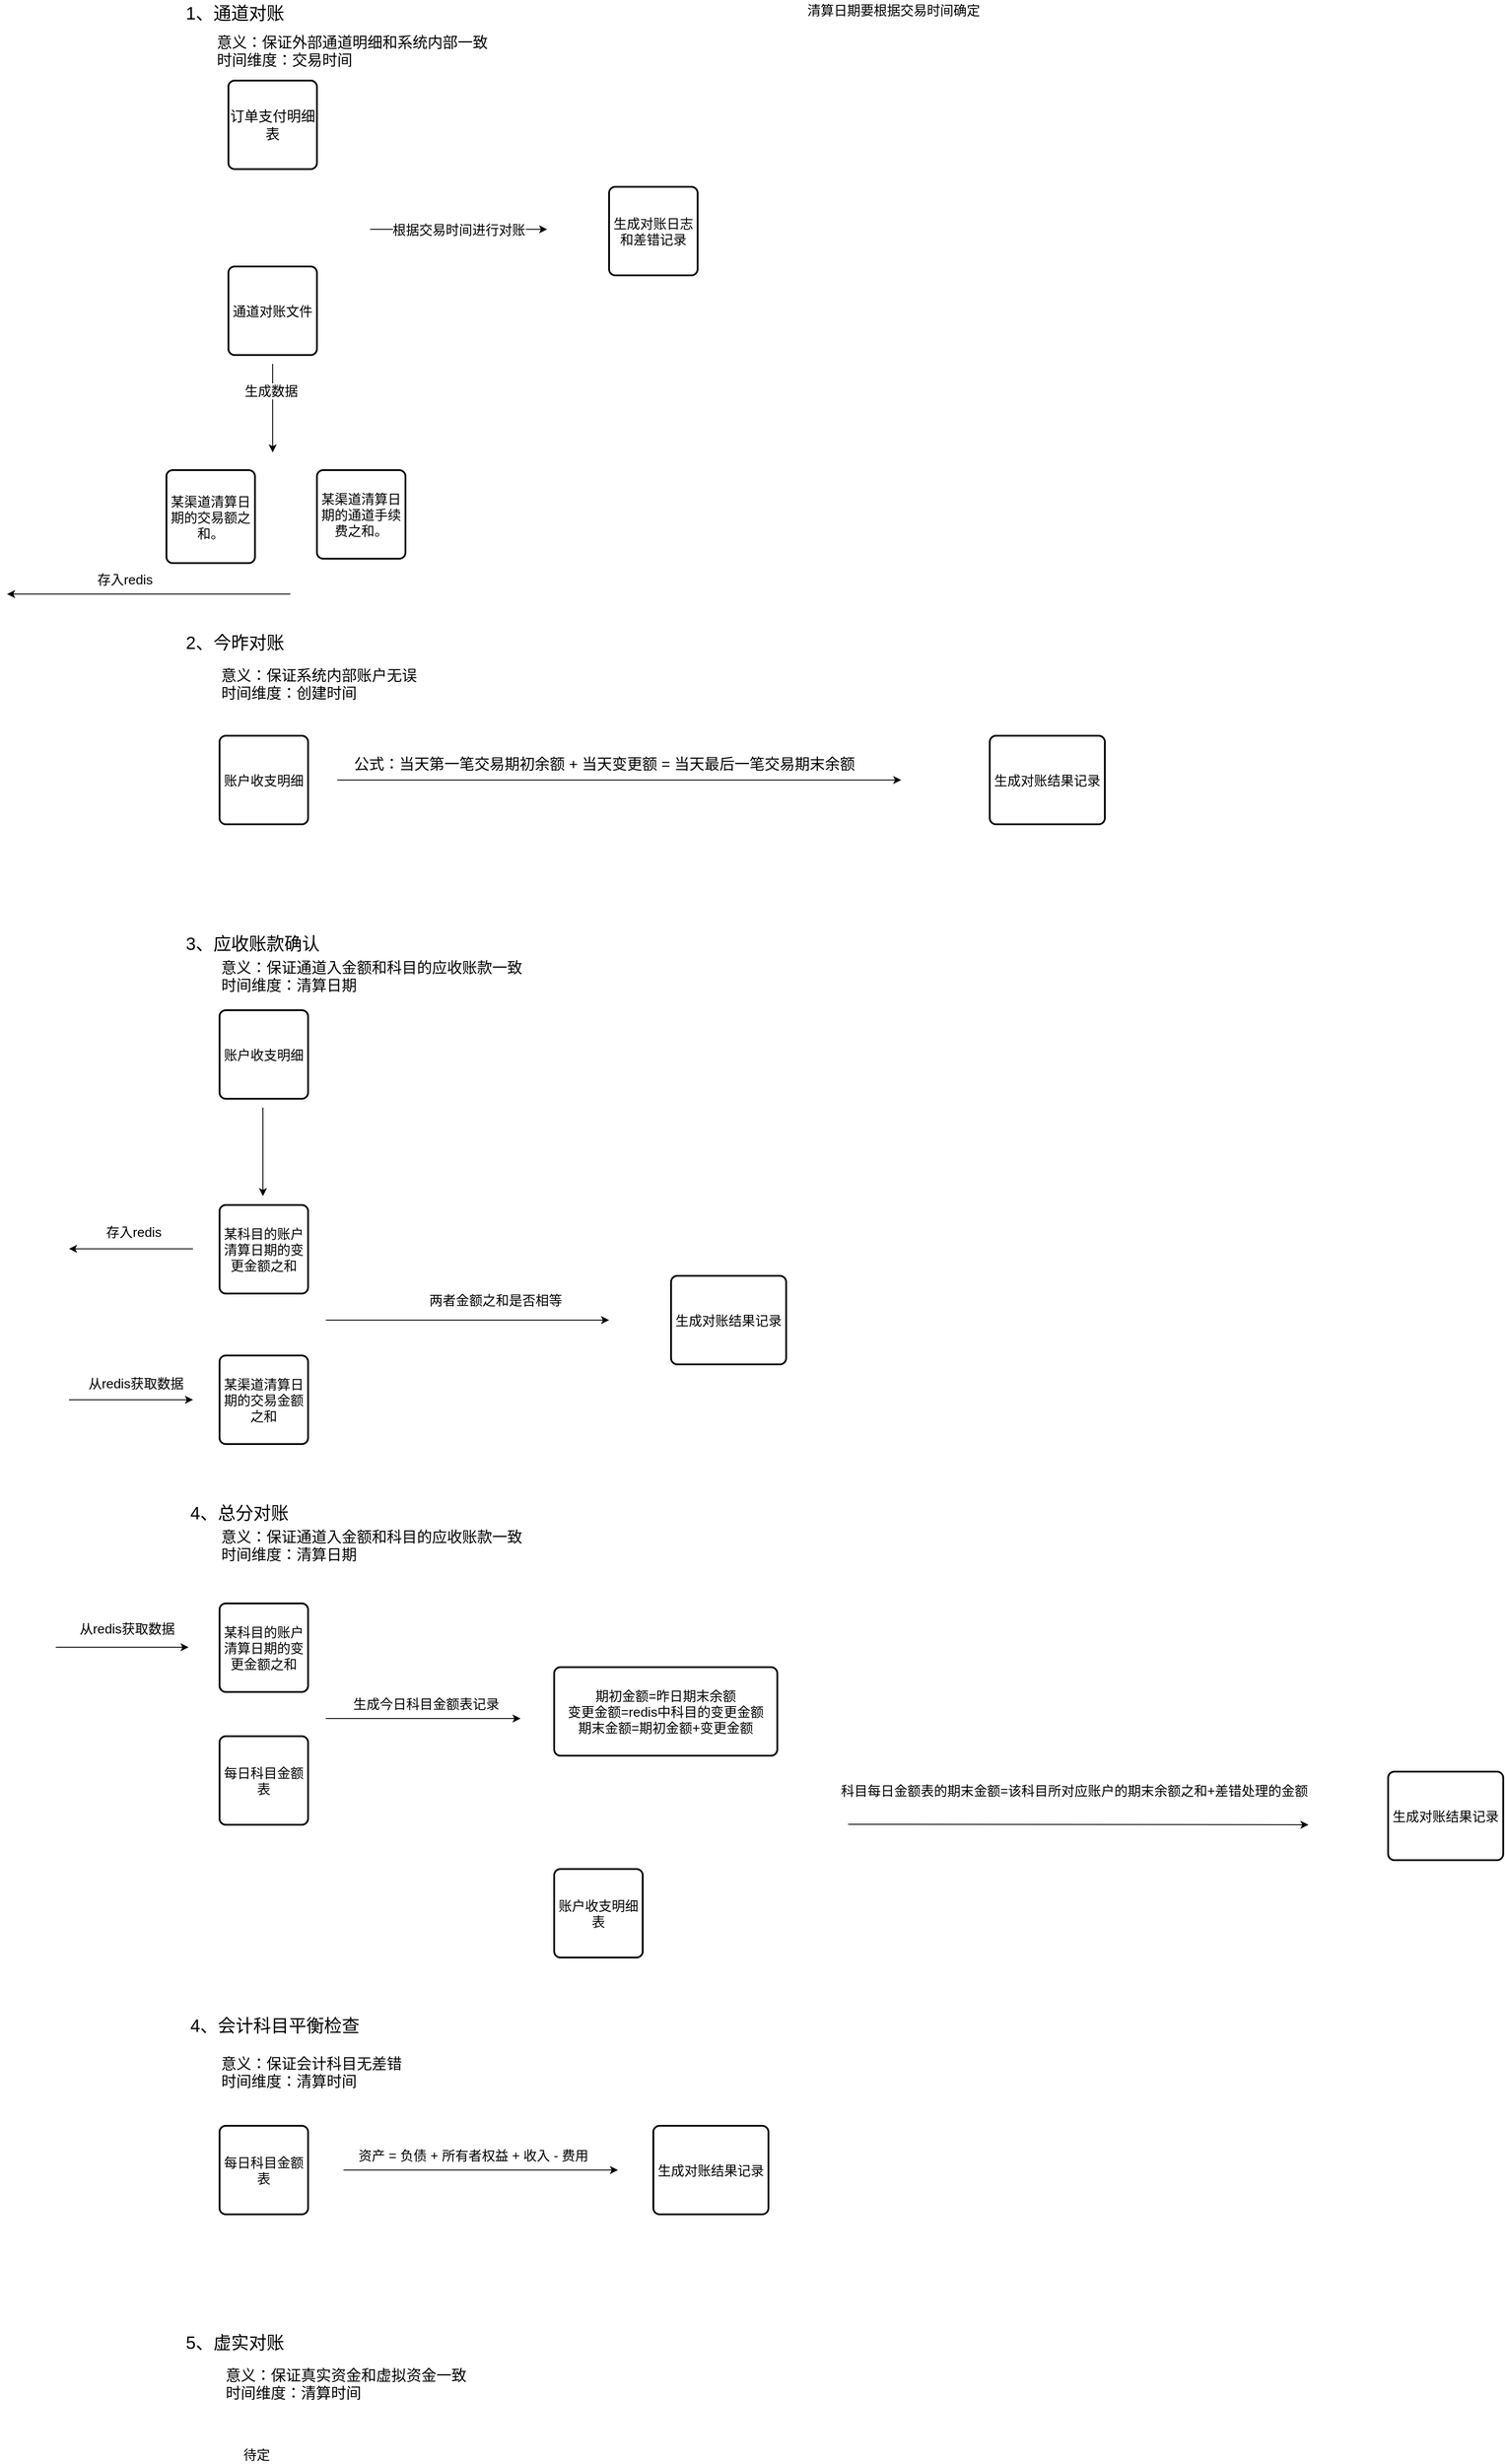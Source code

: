<mxfile version="10.7.5" type="github"><diagram id="wZD_bOFAfqX5JSDC2L7P" name="Page-1"><mxGraphModel dx="2225" dy="773" grid="1" gridSize="10" guides="1" tooltips="1" connect="1" arrows="1" fold="1" page="1" pageScale="1" pageWidth="827" pageHeight="1169" math="0" shadow="0"><root><mxCell id="0"/><mxCell id="1" parent="0"/><mxCell id="1sweT-kteU-uvVJBoDqI-1" value="订单支付明细表" style="rounded=1;whiteSpace=wrap;html=1;absoluteArcSize=1;arcSize=14;strokeWidth=2;fontSize=16;" parent="1" vertex="1"><mxGeometry x="90" y="120" width="100" height="100" as="geometry"/></mxCell><mxCell id="1sweT-kteU-uvVJBoDqI-6" value="生成对账日志和差错记录" style="rounded=1;whiteSpace=wrap;html=1;absoluteArcSize=1;arcSize=14;strokeWidth=2;fontSize=15;" parent="1" vertex="1"><mxGeometry x="520" y="240" width="100" height="100" as="geometry"/></mxCell><mxCell id="1sweT-kteU-uvVJBoDqI-2" value="1、通道对账&lt;br style=&quot;font-size: 20px;&quot;&gt;" style="text;html=1;resizable=0;points=[];autosize=1;align=left;verticalAlign=top;spacingTop=-4;fontSize=20;" parent="1" vertex="1"><mxGeometry x="40" y="29" width="80" height="20" as="geometry"/></mxCell><mxCell id="1sweT-kteU-uvVJBoDqI-5" value="通道对账文件" style="rounded=1;whiteSpace=wrap;html=1;absoluteArcSize=1;arcSize=14;strokeWidth=2;fontSize=15;" parent="1" vertex="1"><mxGeometry x="90" y="330" width="100" height="100" as="geometry"/></mxCell><mxCell id="1sweT-kteU-uvVJBoDqI-8" value="根据交易时间进行对账" style="endArrow=classic;html=1;fontSize=15;" parent="1" edge="1"><mxGeometry width="50" height="50" relative="1" as="geometry"><mxPoint x="250" y="288" as="sourcePoint"/><mxPoint x="450" y="288" as="targetPoint"/></mxGeometry></mxCell><mxCell id="1sweT-kteU-uvVJBoDqI-9" value="" style="endArrow=classic;html=1;fontSize=12;" parent="1" edge="1"><mxGeometry width="50" height="50" relative="1" as="geometry"><mxPoint x="160" y="700" as="sourcePoint"/><mxPoint x="-160" y="700" as="targetPoint"/></mxGeometry></mxCell><mxCell id="1sweT-kteU-uvVJBoDqI-10" value="某渠道清算日期的交易额之和。&lt;br style=&quot;font-size: 15px&quot;&gt;" style="rounded=1;whiteSpace=wrap;html=1;absoluteArcSize=1;arcSize=14;strokeWidth=2;fontSize=15;" parent="1" vertex="1"><mxGeometry x="20" y="560" width="100" height="105" as="geometry"/></mxCell><mxCell id="1sweT-kteU-uvVJBoDqI-13" value="2、今昨对账&lt;br style=&quot;font-size: 20px&quot;&gt;" style="text;html=1;resizable=0;points=[];autosize=1;align=left;verticalAlign=top;spacingTop=-4;fontSize=20;" parent="1" vertex="1"><mxGeometry x="40" y="740" width="130" height="30" as="geometry"/></mxCell><mxCell id="1sweT-kteU-uvVJBoDqI-18" value="意义：保证外部通道明细和系统内部一致&lt;br&gt;时间维度：交易时间&lt;br&gt;" style="text;html=1;resizable=0;points=[];autosize=1;align=left;verticalAlign=top;spacingTop=-4;fontSize=17;" parent="1" vertex="1"><mxGeometry x="75" y="64.5" width="320" height="40" as="geometry"/></mxCell><mxCell id="1sweT-kteU-uvVJBoDqI-19" value="意义：保证系统内部账户无误&lt;br&gt;时间维度：创建时间&lt;br&gt;" style="text;html=1;resizable=0;points=[];autosize=1;align=left;verticalAlign=top;spacingTop=-4;fontSize=17;" parent="1" vertex="1"><mxGeometry x="80" y="780" width="240" height="40" as="geometry"/></mxCell><mxCell id="1sweT-kteU-uvVJBoDqI-20" value="账户收支明细" style="rounded=1;whiteSpace=wrap;html=1;absoluteArcSize=1;arcSize=14;strokeWidth=2;fontSize=15;" parent="1" vertex="1"><mxGeometry x="80" y="860" width="100" height="100" as="geometry"/></mxCell><mxCell id="1sweT-kteU-uvVJBoDqI-21" value="" style="endArrow=classic;html=1;fontSize=12;" parent="1" edge="1"><mxGeometry width="50" height="50" relative="1" as="geometry"><mxPoint x="213" y="910" as="sourcePoint"/><mxPoint x="850" y="910" as="targetPoint"/></mxGeometry></mxCell><mxCell id="1sweT-kteU-uvVJBoDqI-23" value="公式：当天第一笔交易期初余额 + 当天变更额 = 当天最后一笔交易期末余额&lt;br&gt;" style="text;html=1;resizable=0;points=[];autosize=1;align=left;verticalAlign=top;spacingTop=-4;fontSize=17;" parent="1" vertex="1"><mxGeometry x="230" y="880" width="580" height="20" as="geometry"/></mxCell><mxCell id="1sweT-kteU-uvVJBoDqI-24" value="生成对账结果记录" style="rounded=1;whiteSpace=wrap;html=1;absoluteArcSize=1;arcSize=14;strokeWidth=2;fontSize=15;" parent="1" vertex="1"><mxGeometry x="950" y="860" width="130" height="100" as="geometry"/></mxCell><mxCell id="1sweT-kteU-uvVJBoDqI-25" value="某渠道清算日期的通道手续费之和。" style="rounded=1;whiteSpace=wrap;html=1;absoluteArcSize=1;arcSize=14;strokeWidth=2;fontSize=15;" parent="1" vertex="1"><mxGeometry x="190" y="560" width="100" height="100" as="geometry"/></mxCell><mxCell id="1sweT-kteU-uvVJBoDqI-26" value="3、应收账款确认&lt;br style=&quot;font-size: 20px&quot;&gt;" style="text;html=1;resizable=0;points=[];autosize=1;align=left;verticalAlign=top;spacingTop=-4;fontSize=20;" parent="1" vertex="1"><mxGeometry x="40" y="1080" width="170" height="30" as="geometry"/></mxCell><mxCell id="1sweT-kteU-uvVJBoDqI-27" value="意义：&lt;span&gt;保证通道入金额和科目的应收账款一致&lt;br&gt;时间维度：清算日期&lt;br&gt;&lt;/span&gt;" style="text;html=1;resizable=0;points=[];autosize=1;align=left;verticalAlign=top;spacingTop=-4;fontSize=17;" parent="1" vertex="1"><mxGeometry x="80" y="1110" width="360" height="40" as="geometry"/></mxCell><mxCell id="1sweT-kteU-uvVJBoDqI-28" value="账户收支明细" style="rounded=1;whiteSpace=wrap;html=1;absoluteArcSize=1;arcSize=14;strokeWidth=2;fontSize=15;" parent="1" vertex="1"><mxGeometry x="80" y="1170" width="100" height="100" as="geometry"/></mxCell><mxCell id="1sweT-kteU-uvVJBoDqI-29" value="某渠道清算日期的交易金额之和" style="rounded=1;whiteSpace=wrap;html=1;absoluteArcSize=1;arcSize=14;strokeWidth=2;fontSize=15;" parent="1" vertex="1"><mxGeometry x="80" y="1560" width="100" height="100" as="geometry"/></mxCell><mxCell id="1sweT-kteU-uvVJBoDqI-32" value="" style="endArrow=classic;html=1;fontSize=15;" parent="1" edge="1"><mxGeometry width="50" height="50" relative="1" as="geometry"><mxPoint x="129" y="1280" as="sourcePoint"/><mxPoint x="129" y="1380" as="targetPoint"/></mxGeometry></mxCell><mxCell id="1sweT-kteU-uvVJBoDqI-33" value="" style="endArrow=classic;html=1;fontSize=15;" parent="1" edge="1"><mxGeometry width="50" height="50" relative="1" as="geometry"><mxPoint x="140" y="440" as="sourcePoint"/><mxPoint x="140" y="540" as="targetPoint"/></mxGeometry></mxCell><mxCell id="1sweT-kteU-uvVJBoDqI-34" value="生成数据" style="text;html=1;resizable=0;points=[];align=center;verticalAlign=middle;labelBackgroundColor=#ffffff;fontSize=15;" parent="1sweT-kteU-uvVJBoDqI-33" vertex="1" connectable="0"><mxGeometry x="-0.4" y="-2" relative="1" as="geometry"><mxPoint as="offset"/></mxGeometry></mxCell><mxCell id="1sweT-kteU-uvVJBoDqI-36" value="存入redis" style="text;html=1;resizable=0;points=[];autosize=1;align=left;verticalAlign=top;spacingTop=-4;fontSize=15;" parent="1" vertex="1"><mxGeometry x="-60" y="672" width="80" height="20" as="geometry"/></mxCell><mxCell id="1sweT-kteU-uvVJBoDqI-37" value="某科目的账户清算日期的变更金额之和" style="rounded=1;whiteSpace=wrap;html=1;absoluteArcSize=1;arcSize=14;strokeWidth=2;fontSize=15;" parent="1" vertex="1"><mxGeometry x="80" y="1390" width="100" height="100" as="geometry"/></mxCell><mxCell id="1sweT-kteU-uvVJBoDqI-38" value="" style="endArrow=classic;html=1;fontSize=15;" parent="1" edge="1"><mxGeometry width="50" height="50" relative="1" as="geometry"><mxPoint x="50" y="1439.5" as="sourcePoint"/><mxPoint x="-90" y="1439.5" as="targetPoint"/></mxGeometry></mxCell><mxCell id="1sweT-kteU-uvVJBoDqI-40" value="存入redis" style="text;html=1;resizable=0;points=[];autosize=1;align=left;verticalAlign=top;spacingTop=-4;fontSize=15;" parent="1" vertex="1"><mxGeometry x="-50" y="1409" width="80" height="20" as="geometry"/></mxCell><mxCell id="1sweT-kteU-uvVJBoDqI-41" value="" style="endArrow=classic;html=1;fontSize=15;" parent="1" edge="1"><mxGeometry width="50" height="50" relative="1" as="geometry"><mxPoint x="-90" y="1610" as="sourcePoint"/><mxPoint x="50" y="1610" as="targetPoint"/></mxGeometry></mxCell><mxCell id="1sweT-kteU-uvVJBoDqI-42" value="从redis获取数据" style="text;html=1;resizable=0;points=[];autosize=1;align=left;verticalAlign=top;spacingTop=-4;fontSize=15;" parent="1" vertex="1"><mxGeometry x="-70" y="1580" width="120" height="20" as="geometry"/></mxCell><mxCell id="1sweT-kteU-uvVJBoDqI-43" value="" style="endArrow=classic;html=1;fontSize=15;" parent="1" edge="1"><mxGeometry width="50" height="50" relative="1" as="geometry"><mxPoint x="200" y="1520" as="sourcePoint"/><mxPoint x="520" y="1520" as="targetPoint"/></mxGeometry></mxCell><mxCell id="1sweT-kteU-uvVJBoDqI-44" value="两者金额之和是否相等" style="text;html=1;resizable=0;points=[];autosize=1;align=left;verticalAlign=top;spacingTop=-4;fontSize=15;" parent="1" vertex="1"><mxGeometry x="315" y="1486" width="170" height="20" as="geometry"/></mxCell><mxCell id="1sweT-kteU-uvVJBoDqI-45" value="生成对账结果记录" style="rounded=1;whiteSpace=wrap;html=1;absoluteArcSize=1;arcSize=14;strokeWidth=2;fontSize=15;" parent="1" vertex="1"><mxGeometry x="590" y="1470" width="130" height="100" as="geometry"/></mxCell><mxCell id="1sweT-kteU-uvVJBoDqI-46" value="4、总分对账&lt;br style=&quot;font-size: 20px&quot;&gt;" style="text;html=1;resizable=0;points=[];autosize=1;align=left;verticalAlign=top;spacingTop=-4;fontSize=20;" parent="1" vertex="1"><mxGeometry x="45" y="1723" width="130" height="30" as="geometry"/></mxCell><mxCell id="1sweT-kteU-uvVJBoDqI-47" value="意义：&lt;span&gt;保证通道入金额和科目的应收账款一致&lt;br&gt;时间维度：清算日期&lt;br&gt;&lt;/span&gt;" style="text;html=1;resizable=0;points=[];autosize=1;align=left;verticalAlign=top;spacingTop=-4;fontSize=17;" parent="1" vertex="1"><mxGeometry x="80" y="1753" width="360" height="40" as="geometry"/></mxCell><mxCell id="1sweT-kteU-uvVJBoDqI-48" value="" style="endArrow=classic;html=1;fontSize=15;" parent="1" edge="1"><mxGeometry width="50" height="50" relative="1" as="geometry"><mxPoint x="-105" y="1889.5" as="sourcePoint"/><mxPoint x="45" y="1889.5" as="targetPoint"/></mxGeometry></mxCell><mxCell id="1sweT-kteU-uvVJBoDqI-49" value="某科目的账户清算日期的变更金额之和" style="rounded=1;whiteSpace=wrap;html=1;absoluteArcSize=1;arcSize=14;strokeWidth=2;fontSize=15;" parent="1" vertex="1"><mxGeometry x="80" y="1840" width="100" height="100" as="geometry"/></mxCell><mxCell id="1sweT-kteU-uvVJBoDqI-50" value="从redis获取数据" style="text;html=1;resizable=0;points=[];autosize=1;align=left;verticalAlign=top;spacingTop=-4;fontSize=15;" parent="1" vertex="1"><mxGeometry x="-80" y="1857" width="120" height="20" as="geometry"/></mxCell><mxCell id="1sweT-kteU-uvVJBoDqI-51" value="每日科目金额表" style="rounded=1;whiteSpace=wrap;html=1;absoluteArcSize=1;arcSize=14;strokeWidth=2;fontSize=15;" parent="1" vertex="1"><mxGeometry x="80" y="1990" width="100" height="100" as="geometry"/></mxCell><mxCell id="1sweT-kteU-uvVJBoDqI-52" value="" style="endArrow=classic;html=1;fontSize=15;" parent="1" edge="1"><mxGeometry width="50" height="50" relative="1" as="geometry"><mxPoint x="200" y="1970" as="sourcePoint"/><mxPoint x="420" y="1970" as="targetPoint"/></mxGeometry></mxCell><mxCell id="1sweT-kteU-uvVJBoDqI-53" value="生成今日科目金额表记录" style="text;html=1;resizable=0;points=[];autosize=1;align=left;verticalAlign=top;spacingTop=-4;fontSize=15;" parent="1" vertex="1"><mxGeometry x="229" y="1942" width="180" height="20" as="geometry"/></mxCell><mxCell id="1sweT-kteU-uvVJBoDqI-54" value="&lt;font&gt;期初金额=昨日期末余额&lt;br&gt;&lt;/font&gt;&lt;font&gt;变更金额=redis中科目的变更金额&lt;br&gt;期末金额=期初金额+变更金额&lt;/font&gt;&lt;br&gt;" style="rounded=1;whiteSpace=wrap;html=1;absoluteArcSize=1;arcSize=14;strokeWidth=2;fontSize=15;" parent="1" vertex="1"><mxGeometry x="458" y="1912" width="252" height="100" as="geometry"/></mxCell><mxCell id="1sweT-kteU-uvVJBoDqI-55" value="账户收支明细表" style="rounded=1;whiteSpace=wrap;html=1;absoluteArcSize=1;arcSize=14;strokeWidth=2;fontSize=15;" parent="1" vertex="1"><mxGeometry x="458" y="2140" width="100" height="100" as="geometry"/></mxCell><mxCell id="1sweT-kteU-uvVJBoDqI-56" value="" style="endArrow=classic;html=1;fontSize=15;" parent="1" edge="1"><mxGeometry width="50" height="50" relative="1" as="geometry"><mxPoint x="790" y="2089.5" as="sourcePoint"/><mxPoint x="1310" y="2090" as="targetPoint"/></mxGeometry></mxCell><mxCell id="1sweT-kteU-uvVJBoDqI-57" value="科目每日金额表的期末金额=该科目所对应账户的期末余额之和+差错处理的金额" style="text;html=1;resizable=0;points=[];autosize=1;align=left;verticalAlign=top;spacingTop=-4;fontSize=15;" parent="1" vertex="1"><mxGeometry x="780" y="2040" width="540" height="20" as="geometry"/></mxCell><mxCell id="1sweT-kteU-uvVJBoDqI-58" value="生成对账结果记录" style="rounded=1;whiteSpace=wrap;html=1;absoluteArcSize=1;arcSize=14;strokeWidth=2;fontSize=15;" parent="1" vertex="1"><mxGeometry x="1400" y="2030" width="130" height="100" as="geometry"/></mxCell><mxCell id="1sweT-kteU-uvVJBoDqI-59" value="4、会计科目平衡检查&lt;br style=&quot;font-size: 20px&quot;&gt;" style="text;html=1;resizable=0;points=[];autosize=1;align=left;verticalAlign=top;spacingTop=-4;fontSize=20;" parent="1" vertex="1"><mxGeometry x="45" y="2302" width="210" height="30" as="geometry"/></mxCell><mxCell id="1sweT-kteU-uvVJBoDqI-60" value="意义：&lt;span&gt;保证会计科目无差错&lt;br&gt;时间维度：清算时间&lt;br&gt;&lt;/span&gt;" style="text;html=1;resizable=0;points=[];autosize=1;align=left;verticalAlign=top;spacingTop=-4;fontSize=17;" parent="1" vertex="1"><mxGeometry x="80" y="2348" width="220" height="40" as="geometry"/></mxCell><mxCell id="1sweT-kteU-uvVJBoDqI-61" value="每日科目金额表" style="rounded=1;whiteSpace=wrap;html=1;absoluteArcSize=1;arcSize=14;strokeWidth=2;fontSize=15;" parent="1" vertex="1"><mxGeometry x="80" y="2430" width="100" height="100" as="geometry"/></mxCell><mxCell id="1sweT-kteU-uvVJBoDqI-62" value="" style="endArrow=classic;html=1;fontSize=15;" parent="1" edge="1"><mxGeometry width="50" height="50" relative="1" as="geometry"><mxPoint x="220" y="2480" as="sourcePoint"/><mxPoint x="530" y="2480" as="targetPoint"/></mxGeometry></mxCell><mxCell id="1sweT-kteU-uvVJBoDqI-63" value="&lt;span&gt;资产 = 负债 + 所有者权益 + 收入 - 费用&lt;/span&gt;" style="text;html=1;resizable=0;points=[];autosize=1;align=left;verticalAlign=top;spacingTop=-4;fontSize=15;" parent="1" vertex="1"><mxGeometry x="235" y="2452" width="280" height="20" as="geometry"/></mxCell><mxCell id="1sweT-kteU-uvVJBoDqI-64" value="生成对账结果记录" style="rounded=1;whiteSpace=wrap;html=1;absoluteArcSize=1;arcSize=14;strokeWidth=2;fontSize=15;" parent="1" vertex="1"><mxGeometry x="570" y="2430" width="130" height="100" as="geometry"/></mxCell><mxCell id="1sweT-kteU-uvVJBoDqI-65" value="5、虚实对账&lt;br style=&quot;font-size: 20px&quot;&gt;" style="text;html=1;resizable=0;points=[];autosize=1;align=left;verticalAlign=top;spacingTop=-4;fontSize=20;" parent="1" vertex="1"><mxGeometry x="40" y="2660" width="130" height="30" as="geometry"/></mxCell><mxCell id="1sweT-kteU-uvVJBoDqI-66" value="意义：&lt;span&gt;保证真实资金和虚拟资金一致&lt;/span&gt;&lt;span&gt;&lt;br&gt;时间维度：清算时间&lt;br&gt;&lt;/span&gt;" style="text;html=1;resizable=0;points=[];autosize=1;align=left;verticalAlign=top;spacingTop=-4;fontSize=17;" parent="1" vertex="1"><mxGeometry x="85" y="2700" width="290" height="40" as="geometry"/></mxCell><mxCell id="1sweT-kteU-uvVJBoDqI-67" value="待定" style="text;html=1;resizable=0;points=[];autosize=1;align=left;verticalAlign=top;spacingTop=-4;fontSize=15;" parent="1" vertex="1"><mxGeometry x="105" y="2790" width="50" height="20" as="geometry"/></mxCell><mxCell id="6XuRnDMu4TUpfK03OGgg-3" value="清算日期要根据交易时间确定" style="text;html=1;resizable=0;points=[];autosize=1;align=left;verticalAlign=top;spacingTop=-4;fontSize=15;" vertex="1" parent="1"><mxGeometry x="742" y="29" width="170" height="20" as="geometry"/></mxCell></root></mxGraphModel></diagram></mxfile>